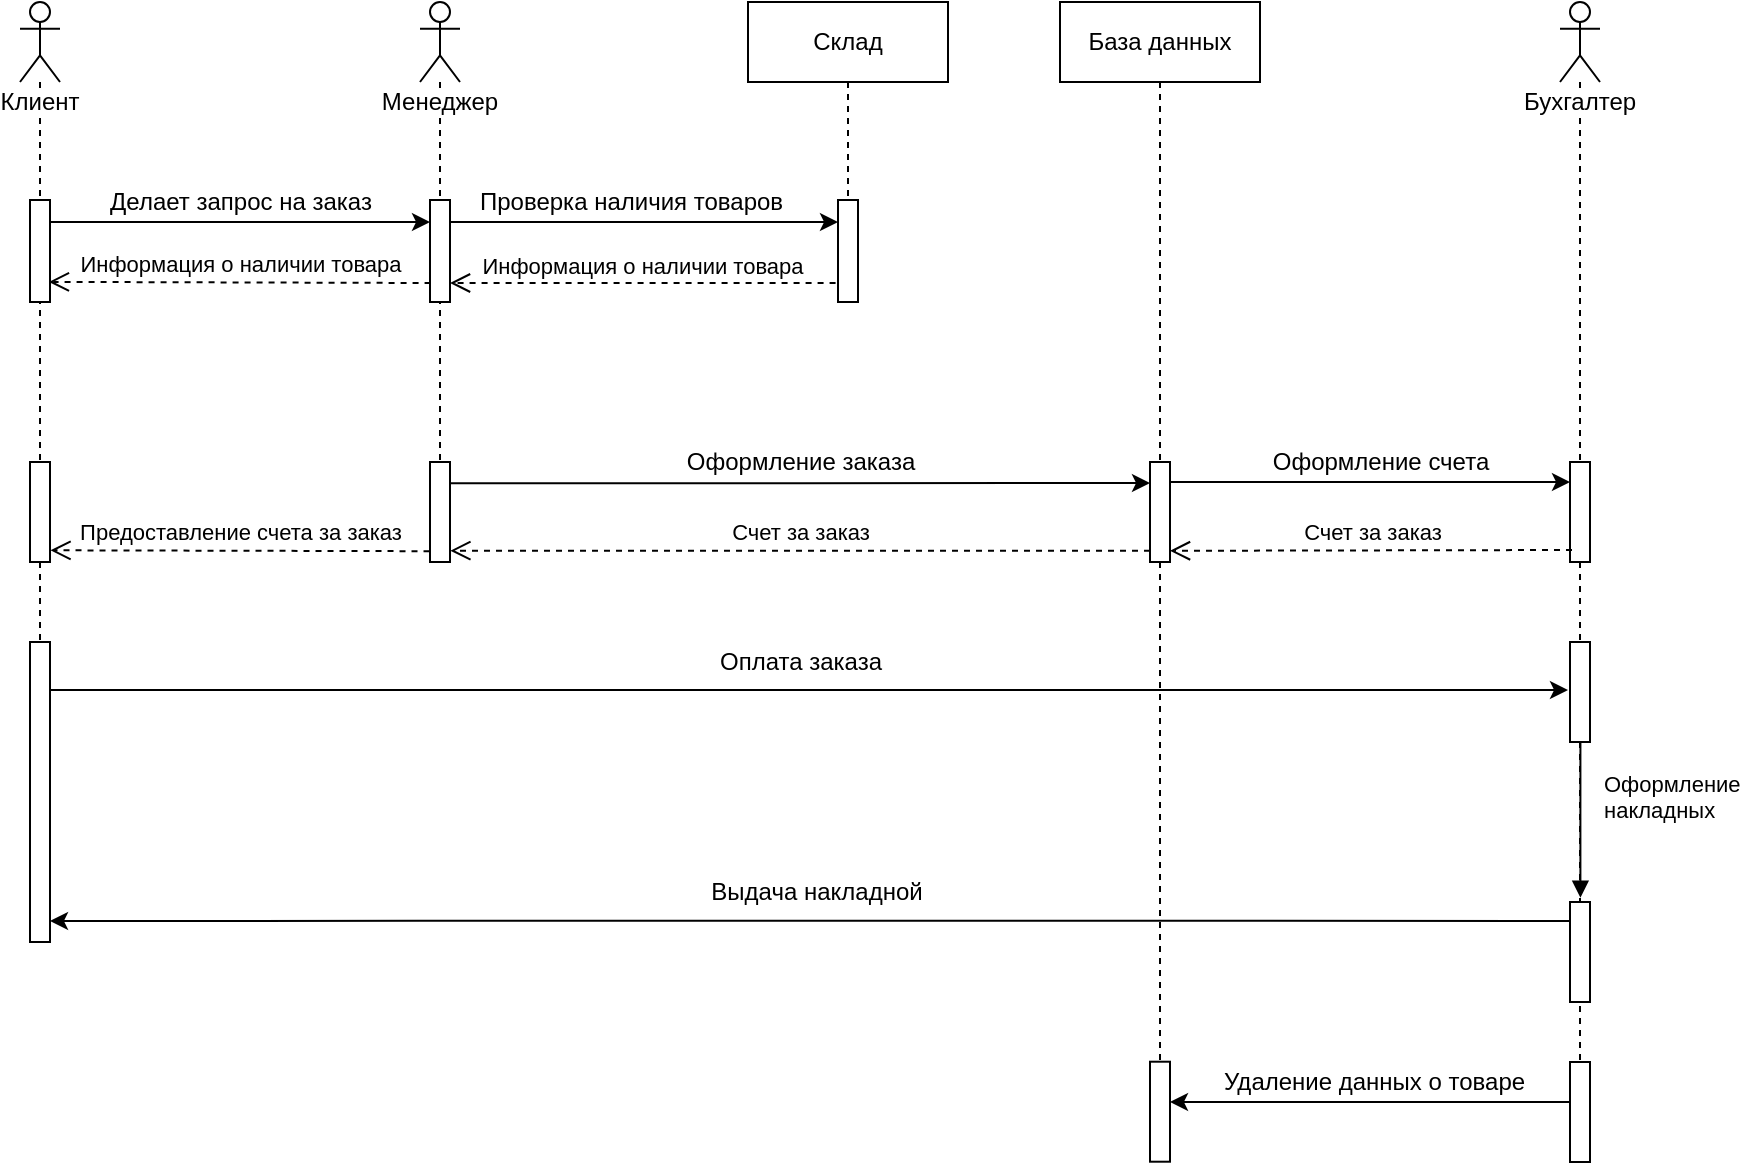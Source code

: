 <mxfile version="12.1.3" type="device" pages="1"><diagram id="mEN_a0AuW0EcseLA1gcx" name="Page-1"><mxGraphModel dx="1093" dy="491" grid="1" gridSize="10" guides="1" tooltips="1" connect="1" arrows="1" fold="1" page="1" pageScale="1" pageWidth="827" pageHeight="1169" math="0" shadow="0"><root><mxCell id="0"/><mxCell id="1" parent="0"/><mxCell id="DB4NAFr4w9BpJJf78k21-2" value="Клиент" style="shape=umlLifeline;participant=umlActor;perimeter=lifelinePerimeter;whiteSpace=wrap;html=1;container=1;collapsible=0;recursiveResize=0;verticalAlign=top;spacingTop=36;labelBackgroundColor=#ffffff;outlineConnect=0;" parent="1" vertex="1"><mxGeometry x="80" y="40" width="20" height="460" as="geometry"/></mxCell><mxCell id="DB4NAFr4w9BpJJf78k21-4" value="" style="html=1;points=[];perimeter=orthogonalPerimeter;" parent="DB4NAFr4w9BpJJf78k21-2" vertex="1"><mxGeometry x="5" y="99" width="10" height="51" as="geometry"/></mxCell><mxCell id="DB4NAFr4w9BpJJf78k21-37" value="" style="html=1;points=[];perimeter=orthogonalPerimeter;" parent="DB4NAFr4w9BpJJf78k21-2" vertex="1"><mxGeometry x="5" y="230" width="10" height="50" as="geometry"/></mxCell><mxCell id="DB4NAFr4w9BpJJf78k21-39" value="" style="html=1;points=[];perimeter=orthogonalPerimeter;" parent="DB4NAFr4w9BpJJf78k21-2" vertex="1"><mxGeometry x="5" y="320" width="10" height="150" as="geometry"/></mxCell><mxCell id="DB4NAFr4w9BpJJf78k21-3" value="Менеджер" style="shape=umlLifeline;participant=umlActor;perimeter=lifelinePerimeter;whiteSpace=wrap;html=1;container=1;collapsible=0;recursiveResize=0;verticalAlign=top;spacingTop=36;labelBackgroundColor=#ffffff;outlineConnect=0;" parent="1" vertex="1"><mxGeometry x="280" y="40" width="20" height="230" as="geometry"/></mxCell><mxCell id="DB4NAFr4w9BpJJf78k21-5" value="" style="html=1;points=[];perimeter=orthogonalPerimeter;" parent="DB4NAFr4w9BpJJf78k21-3" vertex="1"><mxGeometry x="5" y="99" width="10" height="51" as="geometry"/></mxCell><mxCell id="DB4NAFr4w9BpJJf78k21-29" value="" style="html=1;points=[];perimeter=orthogonalPerimeter;" parent="DB4NAFr4w9BpJJf78k21-3" vertex="1"><mxGeometry x="5" y="230" width="10" height="50" as="geometry"/></mxCell><mxCell id="DB4NAFr4w9BpJJf78k21-7" style="edgeStyle=orthogonalEdgeStyle;rounded=0;orthogonalLoop=1;jettySize=auto;html=1;" parent="1" source="DB4NAFr4w9BpJJf78k21-4" target="DB4NAFr4w9BpJJf78k21-5" edge="1"><mxGeometry relative="1" as="geometry"><mxPoint x="280" y="179" as="targetPoint"/><Array as="points"><mxPoint x="190" y="150"/><mxPoint x="190" y="150"/></Array></mxGeometry></mxCell><mxCell id="DB4NAFr4w9BpJJf78k21-8" value="Делает запрос на заказ" style="text;html=1;resizable=0;points=[];align=center;verticalAlign=middle;labelBackgroundColor=#ffffff;" parent="DB4NAFr4w9BpJJf78k21-7" vertex="1" connectable="0"><mxGeometry x="0.002" y="35" relative="1" as="geometry"><mxPoint y="25" as="offset"/></mxGeometry></mxCell><mxCell id="DB4NAFr4w9BpJJf78k21-9" value="Склад" style="shape=umlLifeline;perimeter=lifelinePerimeter;whiteSpace=wrap;html=1;container=1;collapsible=0;recursiveResize=0;outlineConnect=0;" parent="1" vertex="1"><mxGeometry x="444" y="40" width="100" height="150" as="geometry"/></mxCell><mxCell id="DB4NAFr4w9BpJJf78k21-10" value="" style="html=1;points=[];perimeter=orthogonalPerimeter;" parent="DB4NAFr4w9BpJJf78k21-9" vertex="1"><mxGeometry x="45" y="99" width="10" height="51" as="geometry"/></mxCell><mxCell id="DB4NAFr4w9BpJJf78k21-11" style="edgeStyle=orthogonalEdgeStyle;rounded=0;orthogonalLoop=1;jettySize=auto;html=1;" parent="1" source="DB4NAFr4w9BpJJf78k21-5" target="DB4NAFr4w9BpJJf78k21-10" edge="1"><mxGeometry relative="1" as="geometry"><Array as="points"><mxPoint x="360" y="150"/><mxPoint x="360" y="150"/></Array></mxGeometry></mxCell><mxCell id="DB4NAFr4w9BpJJf78k21-12" value="Проверка наличия товаров" style="text;html=1;resizable=0;points=[];autosize=1;align=left;verticalAlign=top;spacingTop=-4;" parent="1" vertex="1"><mxGeometry x="307.5" y="130" width="170" height="20" as="geometry"/></mxCell><mxCell id="DB4NAFr4w9BpJJf78k21-21" value="Информация о наличии товара" style="html=1;verticalAlign=bottom;endArrow=open;dashed=1;endSize=8;entryX=0.943;entryY=0.518;entryDx=0;entryDy=0;entryPerimeter=0;exitX=0.029;exitY=0.525;exitDx=0;exitDy=0;exitPerimeter=0;" parent="1" edge="1"><mxGeometry relative="1" as="geometry"><mxPoint x="285.29" y="180.5" as="sourcePoint"/><mxPoint x="94.43" y="179.94" as="targetPoint"/></mxGeometry></mxCell><mxCell id="DB4NAFr4w9BpJJf78k21-22" value="Информация о наличии товара" style="html=1;verticalAlign=bottom;endArrow=open;dashed=1;endSize=8;exitX=0.029;exitY=0.525;exitDx=0;exitDy=0;exitPerimeter=0;" parent="1" target="DB4NAFr4w9BpJJf78k21-5" edge="1"><mxGeometry relative="1" as="geometry"><mxPoint x="487.79" y="180.5" as="sourcePoint"/><mxPoint x="300" y="180" as="targetPoint"/></mxGeometry></mxCell><mxCell id="DB4NAFr4w9BpJJf78k21-23" value="База данных" style="shape=umlLifeline;perimeter=lifelinePerimeter;whiteSpace=wrap;html=1;container=1;collapsible=0;recursiveResize=0;outlineConnect=0;" parent="1" vertex="1"><mxGeometry x="600" y="40" width="100" height="580" as="geometry"/></mxCell><mxCell id="DB4NAFr4w9BpJJf78k21-24" value="" style="html=1;points=[];perimeter=orthogonalPerimeter;" parent="DB4NAFr4w9BpJJf78k21-23" vertex="1"><mxGeometry x="45" y="230" width="10" height="50" as="geometry"/></mxCell><mxCell id="DB4NAFr4w9BpJJf78k21-59" value="" style="html=1;points=[];perimeter=orthogonalPerimeter;" parent="DB4NAFr4w9BpJJf78k21-23" vertex="1"><mxGeometry x="45" y="529.853" width="10" height="50" as="geometry"/></mxCell><mxCell id="DB4NAFr4w9BpJJf78k21-25" style="edgeStyle=orthogonalEdgeStyle;rounded=0;orthogonalLoop=1;jettySize=auto;html=1;" parent="1" edge="1"><mxGeometry relative="1" as="geometry"><mxPoint x="645" y="280.5" as="targetPoint"/><mxPoint x="295" y="280.643" as="sourcePoint"/><Array as="points"><mxPoint x="470" y="280.5"/><mxPoint x="470" y="280.5"/></Array></mxGeometry></mxCell><mxCell id="DB4NAFr4w9BpJJf78k21-27" value="Оформление заказа" style="text;html=1;resizable=0;points=[];align=center;verticalAlign=middle;labelBackgroundColor=#ffffff;" parent="DB4NAFr4w9BpJJf78k21-25" vertex="1" connectable="0"><mxGeometry y="41" relative="1" as="geometry"><mxPoint y="30.5" as="offset"/></mxGeometry></mxCell><mxCell id="DB4NAFr4w9BpJJf78k21-30" value="Бухгалтер" style="shape=umlLifeline;participant=umlActor;perimeter=lifelinePerimeter;whiteSpace=wrap;html=1;container=1;collapsible=0;recursiveResize=0;verticalAlign=top;spacingTop=36;labelBackgroundColor=#ffffff;outlineConnect=0;" parent="1" vertex="1"><mxGeometry x="850" y="40" width="20" height="580" as="geometry"/></mxCell><mxCell id="DB4NAFr4w9BpJJf78k21-31" value="" style="html=1;points=[];perimeter=orthogonalPerimeter;" parent="DB4NAFr4w9BpJJf78k21-30" vertex="1"><mxGeometry x="5" y="230" width="10" height="50" as="geometry"/></mxCell><mxCell id="DB4NAFr4w9BpJJf78k21-41" value="" style="html=1;points=[];perimeter=orthogonalPerimeter;" parent="DB4NAFr4w9BpJJf78k21-30" vertex="1"><mxGeometry x="5" y="320" width="10" height="50" as="geometry"/></mxCell><mxCell id="DB4NAFr4w9BpJJf78k21-50" value="" style="html=1;points=[];perimeter=orthogonalPerimeter;" parent="DB4NAFr4w9BpJJf78k21-30" vertex="1"><mxGeometry x="5" y="450" width="10" height="50" as="geometry"/></mxCell><mxCell id="DB4NAFr4w9BpJJf78k21-56" value="Оформление &lt;br&gt;накладных" style="endArrow=block;endFill=1;html=1;edgeStyle=orthogonalEdgeStyle;align=left;verticalAlign=top;exitX=0.171;exitY=1.043;exitDx=0;exitDy=0;exitPerimeter=0;entryX=0.171;entryY=0;entryDx=0;entryDy=0;entryPerimeter=0;" parent="DB4NAFr4w9BpJJf78k21-30" edge="1"><mxGeometry x="-0.029" y="31" relative="1" as="geometry"><mxPoint x="10.214" y="370.143" as="sourcePoint"/><mxPoint x="10.214" y="447.857" as="targetPoint"/><Array as="points"><mxPoint x="10" y="408"/><mxPoint x="10" y="408"/></Array><mxPoint x="-21" y="-30" as="offset"/></mxGeometry></mxCell><mxCell id="DB4NAFr4w9BpJJf78k21-57" value="" style="resizable=0;html=1;align=left;verticalAlign=bottom;labelBackgroundColor=#ffffff;fontSize=10;" parent="DB4NAFr4w9BpJJf78k21-56" connectable="0" vertex="1"><mxGeometry x="-1" relative="1" as="geometry"/></mxCell><mxCell id="DB4NAFr4w9BpJJf78k21-58" value="" style="html=1;points=[];perimeter=orthogonalPerimeter;" parent="DB4NAFr4w9BpJJf78k21-30" vertex="1"><mxGeometry x="5" y="530" width="10" height="50" as="geometry"/></mxCell><mxCell id="DB4NAFr4w9BpJJf78k21-32" style="edgeStyle=orthogonalEdgeStyle;rounded=0;orthogonalLoop=1;jettySize=auto;html=1;" parent="1" edge="1"><mxGeometry relative="1" as="geometry"><mxPoint x="655" y="280" as="sourcePoint"/><mxPoint x="855" y="280" as="targetPoint"/><Array as="points"><mxPoint x="750" y="280"/><mxPoint x="750" y="280"/></Array></mxGeometry></mxCell><mxCell id="DB4NAFr4w9BpJJf78k21-33" value="Оформление счета" style="text;html=1;resizable=0;points=[];align=center;verticalAlign=middle;labelBackgroundColor=#ffffff;" parent="DB4NAFr4w9BpJJf78k21-32" vertex="1" connectable="0"><mxGeometry x="-0.05" y="-28" relative="1" as="geometry"><mxPoint x="10" y="-38" as="offset"/></mxGeometry></mxCell><mxCell id="DB4NAFr4w9BpJJf78k21-34" value="Счет за заказ" style="html=1;verticalAlign=bottom;endArrow=open;dashed=1;endSize=8;entryX=1;entryY=0.888;entryDx=0;entryDy=0;entryPerimeter=0;" parent="1" target="DB4NAFr4w9BpJJf78k21-24" edge="1"><mxGeometry relative="1" as="geometry"><mxPoint x="856" y="314" as="sourcePoint"/><mxPoint x="730" y="320" as="targetPoint"/></mxGeometry></mxCell><mxCell id="DB4NAFr4w9BpJJf78k21-35" value="Счет за заказ" style="html=1;verticalAlign=bottom;endArrow=open;dashed=1;endSize=8;entryX=1.017;entryY=0.487;entryDx=0;entryDy=0;entryPerimeter=0;" parent="1" edge="1"><mxGeometry relative="1" as="geometry"><mxPoint x="645" y="314.35" as="sourcePoint"/><mxPoint x="295.17" y="314.35" as="targetPoint"/></mxGeometry></mxCell><mxCell id="DB4NAFr4w9BpJJf78k21-36" value="Предоставление счета за заказ" style="html=1;verticalAlign=bottom;endArrow=open;dashed=1;endSize=8;exitX=-0.024;exitY=0.892;exitDx=0;exitDy=0;exitPerimeter=0;entryX=1.024;entryY=0.883;entryDx=0;entryDy=0;entryPerimeter=0;" parent="1" source="DB4NAFr4w9BpJJf78k21-29" target="DB4NAFr4w9BpJJf78k21-37" edge="1"><mxGeometry relative="1" as="geometry"><mxPoint x="220" y="300" as="sourcePoint"/><mxPoint x="140" y="300" as="targetPoint"/></mxGeometry></mxCell><mxCell id="DB4NAFr4w9BpJJf78k21-42" style="edgeStyle=orthogonalEdgeStyle;rounded=0;orthogonalLoop=1;jettySize=auto;html=1;" parent="1" source="DB4NAFr4w9BpJJf78k21-39" edge="1"><mxGeometry relative="1" as="geometry"><mxPoint x="854" y="384" as="targetPoint"/><Array as="points"><mxPoint x="820" y="384"/><mxPoint x="820" y="384"/></Array></mxGeometry></mxCell><mxCell id="DB4NAFr4w9BpJJf78k21-47" value="Оплата заказа" style="text;html=1;resizable=0;points=[];autosize=1;align=left;verticalAlign=top;spacingTop=-4;" parent="1" vertex="1"><mxGeometry x="427.5" y="360" width="100" height="20" as="geometry"/></mxCell><mxCell id="DB4NAFr4w9BpJJf78k21-51" style="edgeStyle=orthogonalEdgeStyle;rounded=0;orthogonalLoop=1;jettySize=auto;html=1;entryX=1;entryY=0.5;entryDx=0;entryDy=0;entryPerimeter=0;" parent="1" edge="1"><mxGeometry relative="1" as="geometry"><mxPoint x="95" y="499.5" as="targetPoint"/><mxPoint x="855" y="499.441" as="sourcePoint"/><Array as="points"><mxPoint x="280" y="500"/><mxPoint x="280" y="500"/></Array></mxGeometry></mxCell><mxCell id="DB4NAFr4w9BpJJf78k21-52" value="Выдача накладной" style="text;html=1;resizable=0;points=[];align=center;verticalAlign=middle;labelBackgroundColor=#ffffff;" parent="DB4NAFr4w9BpJJf78k21-51" vertex="1" connectable="0"><mxGeometry x="0.164" y="2" relative="1" as="geometry"><mxPoint x="65" y="-17" as="offset"/></mxGeometry></mxCell><mxCell id="DB4NAFr4w9BpJJf78k21-60" style="edgeStyle=orthogonalEdgeStyle;rounded=0;orthogonalLoop=1;jettySize=auto;html=1;" parent="1" source="DB4NAFr4w9BpJJf78k21-58" target="DB4NAFr4w9BpJJf78k21-59" edge="1"><mxGeometry relative="1" as="geometry"><Array as="points"><mxPoint x="720" y="590"/><mxPoint x="720" y="590"/></Array></mxGeometry></mxCell><mxCell id="DB4NAFr4w9BpJJf78k21-61" value="Удаление данных о товаре" style="text;html=1;resizable=0;points=[];autosize=1;align=left;verticalAlign=top;spacingTop=-4;" parent="1" vertex="1"><mxGeometry x="680" y="570" width="170" height="20" as="geometry"/></mxCell></root></mxGraphModel></diagram></mxfile>